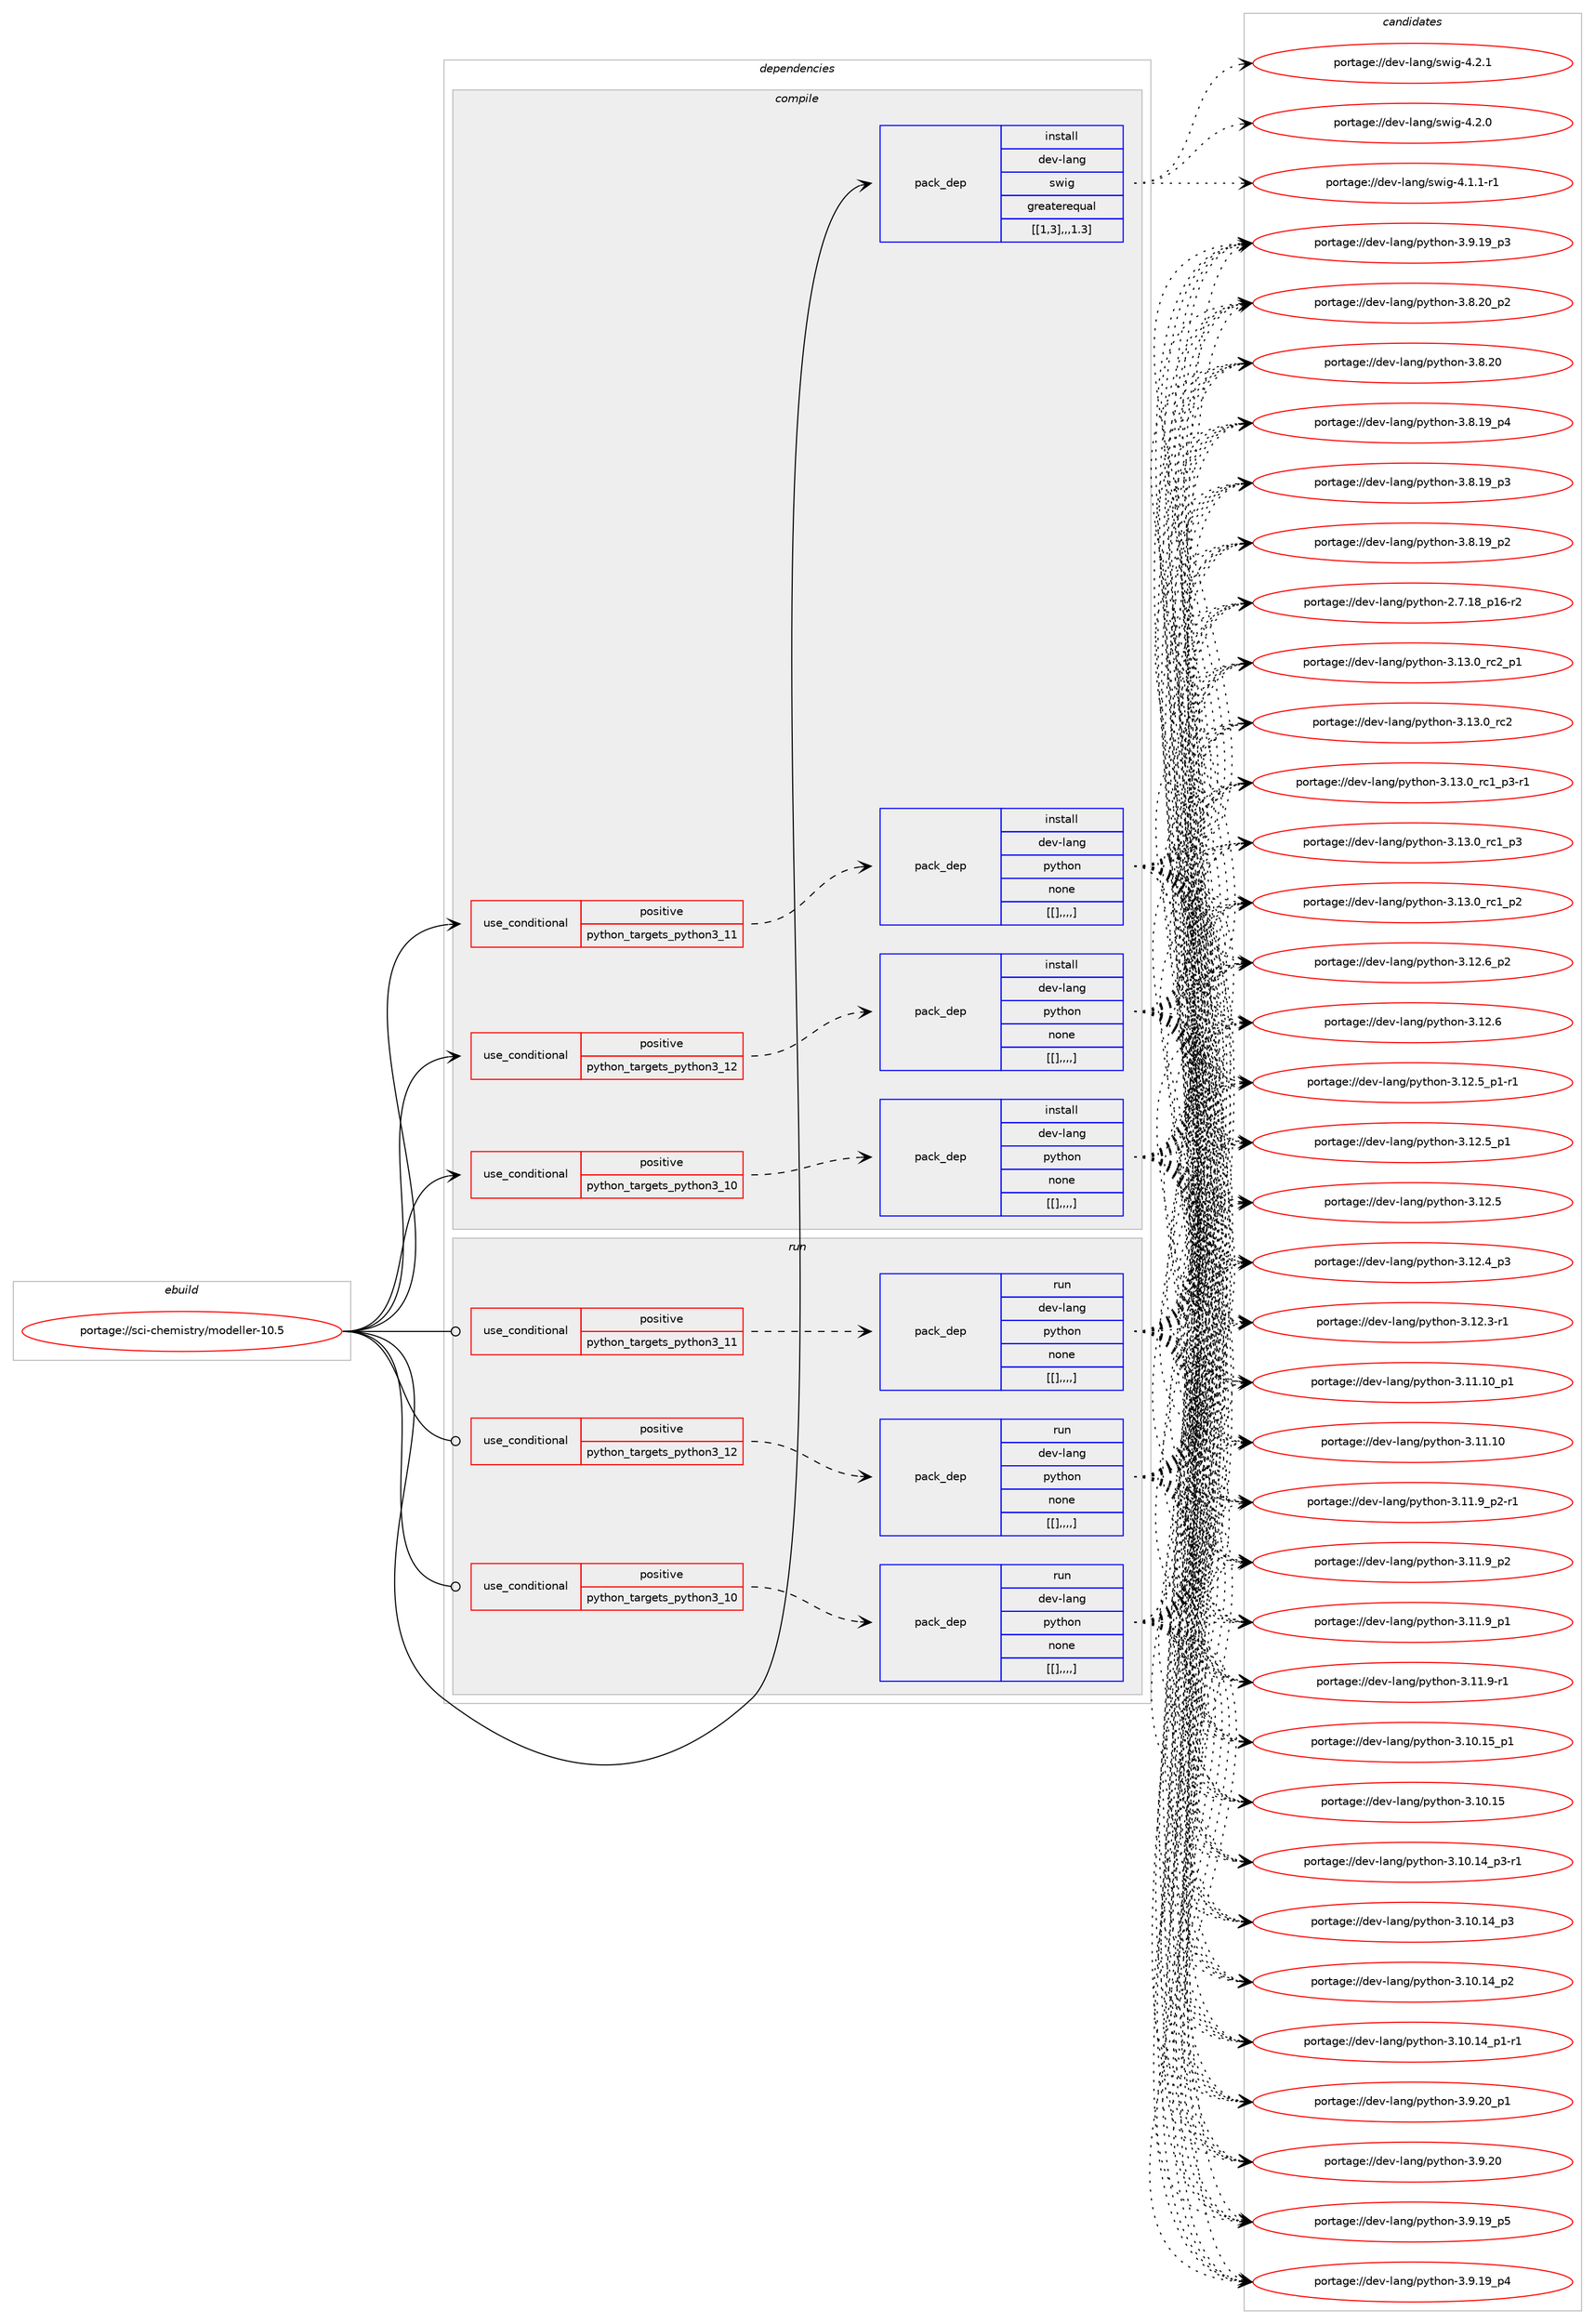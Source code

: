 digraph prolog {

# *************
# Graph options
# *************

newrank=true;
concentrate=true;
compound=true;
graph [rankdir=LR,fontname=Helvetica,fontsize=10,ranksep=1.5];#, ranksep=2.5, nodesep=0.2];
edge  [arrowhead=vee];
node  [fontname=Helvetica,fontsize=10];

# **********
# The ebuild
# **********

subgraph cluster_leftcol {
color=gray;
label=<<i>ebuild</i>>;
id [label="portage://sci-chemistry/modeller-10.5", color=red, width=4, href="../sci-chemistry/modeller-10.5.svg"];
}

# ****************
# The dependencies
# ****************

subgraph cluster_midcol {
color=gray;
label=<<i>dependencies</i>>;
subgraph cluster_compile {
fillcolor="#eeeeee";
style=filled;
label=<<i>compile</i>>;
subgraph cond107820 {
dependency403615 [label=<<TABLE BORDER="0" CELLBORDER="1" CELLSPACING="0" CELLPADDING="4"><TR><TD ROWSPAN="3" CELLPADDING="10">use_conditional</TD></TR><TR><TD>positive</TD></TR><TR><TD>python_targets_python3_10</TD></TR></TABLE>>, shape=none, color=red];
subgraph pack292949 {
dependency403616 [label=<<TABLE BORDER="0" CELLBORDER="1" CELLSPACING="0" CELLPADDING="4" WIDTH="220"><TR><TD ROWSPAN="6" CELLPADDING="30">pack_dep</TD></TR><TR><TD WIDTH="110">install</TD></TR><TR><TD>dev-lang</TD></TR><TR><TD>python</TD></TR><TR><TD>none</TD></TR><TR><TD>[[],,,,]</TD></TR></TABLE>>, shape=none, color=blue];
}
dependency403615:e -> dependency403616:w [weight=20,style="dashed",arrowhead="vee"];
}
id:e -> dependency403615:w [weight=20,style="solid",arrowhead="vee"];
subgraph cond107821 {
dependency403617 [label=<<TABLE BORDER="0" CELLBORDER="1" CELLSPACING="0" CELLPADDING="4"><TR><TD ROWSPAN="3" CELLPADDING="10">use_conditional</TD></TR><TR><TD>positive</TD></TR><TR><TD>python_targets_python3_11</TD></TR></TABLE>>, shape=none, color=red];
subgraph pack292950 {
dependency403618 [label=<<TABLE BORDER="0" CELLBORDER="1" CELLSPACING="0" CELLPADDING="4" WIDTH="220"><TR><TD ROWSPAN="6" CELLPADDING="30">pack_dep</TD></TR><TR><TD WIDTH="110">install</TD></TR><TR><TD>dev-lang</TD></TR><TR><TD>python</TD></TR><TR><TD>none</TD></TR><TR><TD>[[],,,,]</TD></TR></TABLE>>, shape=none, color=blue];
}
dependency403617:e -> dependency403618:w [weight=20,style="dashed",arrowhead="vee"];
}
id:e -> dependency403617:w [weight=20,style="solid",arrowhead="vee"];
subgraph cond107822 {
dependency403619 [label=<<TABLE BORDER="0" CELLBORDER="1" CELLSPACING="0" CELLPADDING="4"><TR><TD ROWSPAN="3" CELLPADDING="10">use_conditional</TD></TR><TR><TD>positive</TD></TR><TR><TD>python_targets_python3_12</TD></TR></TABLE>>, shape=none, color=red];
subgraph pack292951 {
dependency403620 [label=<<TABLE BORDER="0" CELLBORDER="1" CELLSPACING="0" CELLPADDING="4" WIDTH="220"><TR><TD ROWSPAN="6" CELLPADDING="30">pack_dep</TD></TR><TR><TD WIDTH="110">install</TD></TR><TR><TD>dev-lang</TD></TR><TR><TD>python</TD></TR><TR><TD>none</TD></TR><TR><TD>[[],,,,]</TD></TR></TABLE>>, shape=none, color=blue];
}
dependency403619:e -> dependency403620:w [weight=20,style="dashed",arrowhead="vee"];
}
id:e -> dependency403619:w [weight=20,style="solid",arrowhead="vee"];
subgraph pack292952 {
dependency403621 [label=<<TABLE BORDER="0" CELLBORDER="1" CELLSPACING="0" CELLPADDING="4" WIDTH="220"><TR><TD ROWSPAN="6" CELLPADDING="30">pack_dep</TD></TR><TR><TD WIDTH="110">install</TD></TR><TR><TD>dev-lang</TD></TR><TR><TD>swig</TD></TR><TR><TD>greaterequal</TD></TR><TR><TD>[[1,3],,,1.3]</TD></TR></TABLE>>, shape=none, color=blue];
}
id:e -> dependency403621:w [weight=20,style="solid",arrowhead="vee"];
}
subgraph cluster_compileandrun {
fillcolor="#eeeeee";
style=filled;
label=<<i>compile and run</i>>;
}
subgraph cluster_run {
fillcolor="#eeeeee";
style=filled;
label=<<i>run</i>>;
subgraph cond107823 {
dependency403622 [label=<<TABLE BORDER="0" CELLBORDER="1" CELLSPACING="0" CELLPADDING="4"><TR><TD ROWSPAN="3" CELLPADDING="10">use_conditional</TD></TR><TR><TD>positive</TD></TR><TR><TD>python_targets_python3_10</TD></TR></TABLE>>, shape=none, color=red];
subgraph pack292953 {
dependency403623 [label=<<TABLE BORDER="0" CELLBORDER="1" CELLSPACING="0" CELLPADDING="4" WIDTH="220"><TR><TD ROWSPAN="6" CELLPADDING="30">pack_dep</TD></TR><TR><TD WIDTH="110">run</TD></TR><TR><TD>dev-lang</TD></TR><TR><TD>python</TD></TR><TR><TD>none</TD></TR><TR><TD>[[],,,,]</TD></TR></TABLE>>, shape=none, color=blue];
}
dependency403622:e -> dependency403623:w [weight=20,style="dashed",arrowhead="vee"];
}
id:e -> dependency403622:w [weight=20,style="solid",arrowhead="odot"];
subgraph cond107824 {
dependency403624 [label=<<TABLE BORDER="0" CELLBORDER="1" CELLSPACING="0" CELLPADDING="4"><TR><TD ROWSPAN="3" CELLPADDING="10">use_conditional</TD></TR><TR><TD>positive</TD></TR><TR><TD>python_targets_python3_11</TD></TR></TABLE>>, shape=none, color=red];
subgraph pack292954 {
dependency403625 [label=<<TABLE BORDER="0" CELLBORDER="1" CELLSPACING="0" CELLPADDING="4" WIDTH="220"><TR><TD ROWSPAN="6" CELLPADDING="30">pack_dep</TD></TR><TR><TD WIDTH="110">run</TD></TR><TR><TD>dev-lang</TD></TR><TR><TD>python</TD></TR><TR><TD>none</TD></TR><TR><TD>[[],,,,]</TD></TR></TABLE>>, shape=none, color=blue];
}
dependency403624:e -> dependency403625:w [weight=20,style="dashed",arrowhead="vee"];
}
id:e -> dependency403624:w [weight=20,style="solid",arrowhead="odot"];
subgraph cond107825 {
dependency403626 [label=<<TABLE BORDER="0" CELLBORDER="1" CELLSPACING="0" CELLPADDING="4"><TR><TD ROWSPAN="3" CELLPADDING="10">use_conditional</TD></TR><TR><TD>positive</TD></TR><TR><TD>python_targets_python3_12</TD></TR></TABLE>>, shape=none, color=red];
subgraph pack292955 {
dependency403627 [label=<<TABLE BORDER="0" CELLBORDER="1" CELLSPACING="0" CELLPADDING="4" WIDTH="220"><TR><TD ROWSPAN="6" CELLPADDING="30">pack_dep</TD></TR><TR><TD WIDTH="110">run</TD></TR><TR><TD>dev-lang</TD></TR><TR><TD>python</TD></TR><TR><TD>none</TD></TR><TR><TD>[[],,,,]</TD></TR></TABLE>>, shape=none, color=blue];
}
dependency403626:e -> dependency403627:w [weight=20,style="dashed",arrowhead="vee"];
}
id:e -> dependency403626:w [weight=20,style="solid",arrowhead="odot"];
}
}

# **************
# The candidates
# **************

subgraph cluster_choices {
rank=same;
color=gray;
label=<<i>candidates</i>>;

subgraph choice292949 {
color=black;
nodesep=1;
choice100101118451089711010347112121116104111110455146495146489511499509511249 [label="portage://dev-lang/python-3.13.0_rc2_p1", color=red, width=4,href="../dev-lang/python-3.13.0_rc2_p1.svg"];
choice10010111845108971101034711212111610411111045514649514648951149950 [label="portage://dev-lang/python-3.13.0_rc2", color=red, width=4,href="../dev-lang/python-3.13.0_rc2.svg"];
choice1001011184510897110103471121211161041111104551464951464895114994995112514511449 [label="portage://dev-lang/python-3.13.0_rc1_p3-r1", color=red, width=4,href="../dev-lang/python-3.13.0_rc1_p3-r1.svg"];
choice100101118451089711010347112121116104111110455146495146489511499499511251 [label="portage://dev-lang/python-3.13.0_rc1_p3", color=red, width=4,href="../dev-lang/python-3.13.0_rc1_p3.svg"];
choice100101118451089711010347112121116104111110455146495146489511499499511250 [label="portage://dev-lang/python-3.13.0_rc1_p2", color=red, width=4,href="../dev-lang/python-3.13.0_rc1_p2.svg"];
choice100101118451089711010347112121116104111110455146495046549511250 [label="portage://dev-lang/python-3.12.6_p2", color=red, width=4,href="../dev-lang/python-3.12.6_p2.svg"];
choice10010111845108971101034711212111610411111045514649504654 [label="portage://dev-lang/python-3.12.6", color=red, width=4,href="../dev-lang/python-3.12.6.svg"];
choice1001011184510897110103471121211161041111104551464950465395112494511449 [label="portage://dev-lang/python-3.12.5_p1-r1", color=red, width=4,href="../dev-lang/python-3.12.5_p1-r1.svg"];
choice100101118451089711010347112121116104111110455146495046539511249 [label="portage://dev-lang/python-3.12.5_p1", color=red, width=4,href="../dev-lang/python-3.12.5_p1.svg"];
choice10010111845108971101034711212111610411111045514649504653 [label="portage://dev-lang/python-3.12.5", color=red, width=4,href="../dev-lang/python-3.12.5.svg"];
choice100101118451089711010347112121116104111110455146495046529511251 [label="portage://dev-lang/python-3.12.4_p3", color=red, width=4,href="../dev-lang/python-3.12.4_p3.svg"];
choice100101118451089711010347112121116104111110455146495046514511449 [label="portage://dev-lang/python-3.12.3-r1", color=red, width=4,href="../dev-lang/python-3.12.3-r1.svg"];
choice10010111845108971101034711212111610411111045514649494649489511249 [label="portage://dev-lang/python-3.11.10_p1", color=red, width=4,href="../dev-lang/python-3.11.10_p1.svg"];
choice1001011184510897110103471121211161041111104551464949464948 [label="portage://dev-lang/python-3.11.10", color=red, width=4,href="../dev-lang/python-3.11.10.svg"];
choice1001011184510897110103471121211161041111104551464949465795112504511449 [label="portage://dev-lang/python-3.11.9_p2-r1", color=red, width=4,href="../dev-lang/python-3.11.9_p2-r1.svg"];
choice100101118451089711010347112121116104111110455146494946579511250 [label="portage://dev-lang/python-3.11.9_p2", color=red, width=4,href="../dev-lang/python-3.11.9_p2.svg"];
choice100101118451089711010347112121116104111110455146494946579511249 [label="portage://dev-lang/python-3.11.9_p1", color=red, width=4,href="../dev-lang/python-3.11.9_p1.svg"];
choice100101118451089711010347112121116104111110455146494946574511449 [label="portage://dev-lang/python-3.11.9-r1", color=red, width=4,href="../dev-lang/python-3.11.9-r1.svg"];
choice10010111845108971101034711212111610411111045514649484649539511249 [label="portage://dev-lang/python-3.10.15_p1", color=red, width=4,href="../dev-lang/python-3.10.15_p1.svg"];
choice1001011184510897110103471121211161041111104551464948464953 [label="portage://dev-lang/python-3.10.15", color=red, width=4,href="../dev-lang/python-3.10.15.svg"];
choice100101118451089711010347112121116104111110455146494846495295112514511449 [label="portage://dev-lang/python-3.10.14_p3-r1", color=red, width=4,href="../dev-lang/python-3.10.14_p3-r1.svg"];
choice10010111845108971101034711212111610411111045514649484649529511251 [label="portage://dev-lang/python-3.10.14_p3", color=red, width=4,href="../dev-lang/python-3.10.14_p3.svg"];
choice10010111845108971101034711212111610411111045514649484649529511250 [label="portage://dev-lang/python-3.10.14_p2", color=red, width=4,href="../dev-lang/python-3.10.14_p2.svg"];
choice100101118451089711010347112121116104111110455146494846495295112494511449 [label="portage://dev-lang/python-3.10.14_p1-r1", color=red, width=4,href="../dev-lang/python-3.10.14_p1-r1.svg"];
choice100101118451089711010347112121116104111110455146574650489511249 [label="portage://dev-lang/python-3.9.20_p1", color=red, width=4,href="../dev-lang/python-3.9.20_p1.svg"];
choice10010111845108971101034711212111610411111045514657465048 [label="portage://dev-lang/python-3.9.20", color=red, width=4,href="../dev-lang/python-3.9.20.svg"];
choice100101118451089711010347112121116104111110455146574649579511253 [label="portage://dev-lang/python-3.9.19_p5", color=red, width=4,href="../dev-lang/python-3.9.19_p5.svg"];
choice100101118451089711010347112121116104111110455146574649579511252 [label="portage://dev-lang/python-3.9.19_p4", color=red, width=4,href="../dev-lang/python-3.9.19_p4.svg"];
choice100101118451089711010347112121116104111110455146574649579511251 [label="portage://dev-lang/python-3.9.19_p3", color=red, width=4,href="../dev-lang/python-3.9.19_p3.svg"];
choice100101118451089711010347112121116104111110455146564650489511250 [label="portage://dev-lang/python-3.8.20_p2", color=red, width=4,href="../dev-lang/python-3.8.20_p2.svg"];
choice10010111845108971101034711212111610411111045514656465048 [label="portage://dev-lang/python-3.8.20", color=red, width=4,href="../dev-lang/python-3.8.20.svg"];
choice100101118451089711010347112121116104111110455146564649579511252 [label="portage://dev-lang/python-3.8.19_p4", color=red, width=4,href="../dev-lang/python-3.8.19_p4.svg"];
choice100101118451089711010347112121116104111110455146564649579511251 [label="portage://dev-lang/python-3.8.19_p3", color=red, width=4,href="../dev-lang/python-3.8.19_p3.svg"];
choice100101118451089711010347112121116104111110455146564649579511250 [label="portage://dev-lang/python-3.8.19_p2", color=red, width=4,href="../dev-lang/python-3.8.19_p2.svg"];
choice100101118451089711010347112121116104111110455046554649569511249544511450 [label="portage://dev-lang/python-2.7.18_p16-r2", color=red, width=4,href="../dev-lang/python-2.7.18_p16-r2.svg"];
dependency403616:e -> choice100101118451089711010347112121116104111110455146495146489511499509511249:w [style=dotted,weight="100"];
dependency403616:e -> choice10010111845108971101034711212111610411111045514649514648951149950:w [style=dotted,weight="100"];
dependency403616:e -> choice1001011184510897110103471121211161041111104551464951464895114994995112514511449:w [style=dotted,weight="100"];
dependency403616:e -> choice100101118451089711010347112121116104111110455146495146489511499499511251:w [style=dotted,weight="100"];
dependency403616:e -> choice100101118451089711010347112121116104111110455146495146489511499499511250:w [style=dotted,weight="100"];
dependency403616:e -> choice100101118451089711010347112121116104111110455146495046549511250:w [style=dotted,weight="100"];
dependency403616:e -> choice10010111845108971101034711212111610411111045514649504654:w [style=dotted,weight="100"];
dependency403616:e -> choice1001011184510897110103471121211161041111104551464950465395112494511449:w [style=dotted,weight="100"];
dependency403616:e -> choice100101118451089711010347112121116104111110455146495046539511249:w [style=dotted,weight="100"];
dependency403616:e -> choice10010111845108971101034711212111610411111045514649504653:w [style=dotted,weight="100"];
dependency403616:e -> choice100101118451089711010347112121116104111110455146495046529511251:w [style=dotted,weight="100"];
dependency403616:e -> choice100101118451089711010347112121116104111110455146495046514511449:w [style=dotted,weight="100"];
dependency403616:e -> choice10010111845108971101034711212111610411111045514649494649489511249:w [style=dotted,weight="100"];
dependency403616:e -> choice1001011184510897110103471121211161041111104551464949464948:w [style=dotted,weight="100"];
dependency403616:e -> choice1001011184510897110103471121211161041111104551464949465795112504511449:w [style=dotted,weight="100"];
dependency403616:e -> choice100101118451089711010347112121116104111110455146494946579511250:w [style=dotted,weight="100"];
dependency403616:e -> choice100101118451089711010347112121116104111110455146494946579511249:w [style=dotted,weight="100"];
dependency403616:e -> choice100101118451089711010347112121116104111110455146494946574511449:w [style=dotted,weight="100"];
dependency403616:e -> choice10010111845108971101034711212111610411111045514649484649539511249:w [style=dotted,weight="100"];
dependency403616:e -> choice1001011184510897110103471121211161041111104551464948464953:w [style=dotted,weight="100"];
dependency403616:e -> choice100101118451089711010347112121116104111110455146494846495295112514511449:w [style=dotted,weight="100"];
dependency403616:e -> choice10010111845108971101034711212111610411111045514649484649529511251:w [style=dotted,weight="100"];
dependency403616:e -> choice10010111845108971101034711212111610411111045514649484649529511250:w [style=dotted,weight="100"];
dependency403616:e -> choice100101118451089711010347112121116104111110455146494846495295112494511449:w [style=dotted,weight="100"];
dependency403616:e -> choice100101118451089711010347112121116104111110455146574650489511249:w [style=dotted,weight="100"];
dependency403616:e -> choice10010111845108971101034711212111610411111045514657465048:w [style=dotted,weight="100"];
dependency403616:e -> choice100101118451089711010347112121116104111110455146574649579511253:w [style=dotted,weight="100"];
dependency403616:e -> choice100101118451089711010347112121116104111110455146574649579511252:w [style=dotted,weight="100"];
dependency403616:e -> choice100101118451089711010347112121116104111110455146574649579511251:w [style=dotted,weight="100"];
dependency403616:e -> choice100101118451089711010347112121116104111110455146564650489511250:w [style=dotted,weight="100"];
dependency403616:e -> choice10010111845108971101034711212111610411111045514656465048:w [style=dotted,weight="100"];
dependency403616:e -> choice100101118451089711010347112121116104111110455146564649579511252:w [style=dotted,weight="100"];
dependency403616:e -> choice100101118451089711010347112121116104111110455146564649579511251:w [style=dotted,weight="100"];
dependency403616:e -> choice100101118451089711010347112121116104111110455146564649579511250:w [style=dotted,weight="100"];
dependency403616:e -> choice100101118451089711010347112121116104111110455046554649569511249544511450:w [style=dotted,weight="100"];
}
subgraph choice292950 {
color=black;
nodesep=1;
choice100101118451089711010347112121116104111110455146495146489511499509511249 [label="portage://dev-lang/python-3.13.0_rc2_p1", color=red, width=4,href="../dev-lang/python-3.13.0_rc2_p1.svg"];
choice10010111845108971101034711212111610411111045514649514648951149950 [label="portage://dev-lang/python-3.13.0_rc2", color=red, width=4,href="../dev-lang/python-3.13.0_rc2.svg"];
choice1001011184510897110103471121211161041111104551464951464895114994995112514511449 [label="portage://dev-lang/python-3.13.0_rc1_p3-r1", color=red, width=4,href="../dev-lang/python-3.13.0_rc1_p3-r1.svg"];
choice100101118451089711010347112121116104111110455146495146489511499499511251 [label="portage://dev-lang/python-3.13.0_rc1_p3", color=red, width=4,href="../dev-lang/python-3.13.0_rc1_p3.svg"];
choice100101118451089711010347112121116104111110455146495146489511499499511250 [label="portage://dev-lang/python-3.13.0_rc1_p2", color=red, width=4,href="../dev-lang/python-3.13.0_rc1_p2.svg"];
choice100101118451089711010347112121116104111110455146495046549511250 [label="portage://dev-lang/python-3.12.6_p2", color=red, width=4,href="../dev-lang/python-3.12.6_p2.svg"];
choice10010111845108971101034711212111610411111045514649504654 [label="portage://dev-lang/python-3.12.6", color=red, width=4,href="../dev-lang/python-3.12.6.svg"];
choice1001011184510897110103471121211161041111104551464950465395112494511449 [label="portage://dev-lang/python-3.12.5_p1-r1", color=red, width=4,href="../dev-lang/python-3.12.5_p1-r1.svg"];
choice100101118451089711010347112121116104111110455146495046539511249 [label="portage://dev-lang/python-3.12.5_p1", color=red, width=4,href="../dev-lang/python-3.12.5_p1.svg"];
choice10010111845108971101034711212111610411111045514649504653 [label="portage://dev-lang/python-3.12.5", color=red, width=4,href="../dev-lang/python-3.12.5.svg"];
choice100101118451089711010347112121116104111110455146495046529511251 [label="portage://dev-lang/python-3.12.4_p3", color=red, width=4,href="../dev-lang/python-3.12.4_p3.svg"];
choice100101118451089711010347112121116104111110455146495046514511449 [label="portage://dev-lang/python-3.12.3-r1", color=red, width=4,href="../dev-lang/python-3.12.3-r1.svg"];
choice10010111845108971101034711212111610411111045514649494649489511249 [label="portage://dev-lang/python-3.11.10_p1", color=red, width=4,href="../dev-lang/python-3.11.10_p1.svg"];
choice1001011184510897110103471121211161041111104551464949464948 [label="portage://dev-lang/python-3.11.10", color=red, width=4,href="../dev-lang/python-3.11.10.svg"];
choice1001011184510897110103471121211161041111104551464949465795112504511449 [label="portage://dev-lang/python-3.11.9_p2-r1", color=red, width=4,href="../dev-lang/python-3.11.9_p2-r1.svg"];
choice100101118451089711010347112121116104111110455146494946579511250 [label="portage://dev-lang/python-3.11.9_p2", color=red, width=4,href="../dev-lang/python-3.11.9_p2.svg"];
choice100101118451089711010347112121116104111110455146494946579511249 [label="portage://dev-lang/python-3.11.9_p1", color=red, width=4,href="../dev-lang/python-3.11.9_p1.svg"];
choice100101118451089711010347112121116104111110455146494946574511449 [label="portage://dev-lang/python-3.11.9-r1", color=red, width=4,href="../dev-lang/python-3.11.9-r1.svg"];
choice10010111845108971101034711212111610411111045514649484649539511249 [label="portage://dev-lang/python-3.10.15_p1", color=red, width=4,href="../dev-lang/python-3.10.15_p1.svg"];
choice1001011184510897110103471121211161041111104551464948464953 [label="portage://dev-lang/python-3.10.15", color=red, width=4,href="../dev-lang/python-3.10.15.svg"];
choice100101118451089711010347112121116104111110455146494846495295112514511449 [label="portage://dev-lang/python-3.10.14_p3-r1", color=red, width=4,href="../dev-lang/python-3.10.14_p3-r1.svg"];
choice10010111845108971101034711212111610411111045514649484649529511251 [label="portage://dev-lang/python-3.10.14_p3", color=red, width=4,href="../dev-lang/python-3.10.14_p3.svg"];
choice10010111845108971101034711212111610411111045514649484649529511250 [label="portage://dev-lang/python-3.10.14_p2", color=red, width=4,href="../dev-lang/python-3.10.14_p2.svg"];
choice100101118451089711010347112121116104111110455146494846495295112494511449 [label="portage://dev-lang/python-3.10.14_p1-r1", color=red, width=4,href="../dev-lang/python-3.10.14_p1-r1.svg"];
choice100101118451089711010347112121116104111110455146574650489511249 [label="portage://dev-lang/python-3.9.20_p1", color=red, width=4,href="../dev-lang/python-3.9.20_p1.svg"];
choice10010111845108971101034711212111610411111045514657465048 [label="portage://dev-lang/python-3.9.20", color=red, width=4,href="../dev-lang/python-3.9.20.svg"];
choice100101118451089711010347112121116104111110455146574649579511253 [label="portage://dev-lang/python-3.9.19_p5", color=red, width=4,href="../dev-lang/python-3.9.19_p5.svg"];
choice100101118451089711010347112121116104111110455146574649579511252 [label="portage://dev-lang/python-3.9.19_p4", color=red, width=4,href="../dev-lang/python-3.9.19_p4.svg"];
choice100101118451089711010347112121116104111110455146574649579511251 [label="portage://dev-lang/python-3.9.19_p3", color=red, width=4,href="../dev-lang/python-3.9.19_p3.svg"];
choice100101118451089711010347112121116104111110455146564650489511250 [label="portage://dev-lang/python-3.8.20_p2", color=red, width=4,href="../dev-lang/python-3.8.20_p2.svg"];
choice10010111845108971101034711212111610411111045514656465048 [label="portage://dev-lang/python-3.8.20", color=red, width=4,href="../dev-lang/python-3.8.20.svg"];
choice100101118451089711010347112121116104111110455146564649579511252 [label="portage://dev-lang/python-3.8.19_p4", color=red, width=4,href="../dev-lang/python-3.8.19_p4.svg"];
choice100101118451089711010347112121116104111110455146564649579511251 [label="portage://dev-lang/python-3.8.19_p3", color=red, width=4,href="../dev-lang/python-3.8.19_p3.svg"];
choice100101118451089711010347112121116104111110455146564649579511250 [label="portage://dev-lang/python-3.8.19_p2", color=red, width=4,href="../dev-lang/python-3.8.19_p2.svg"];
choice100101118451089711010347112121116104111110455046554649569511249544511450 [label="portage://dev-lang/python-2.7.18_p16-r2", color=red, width=4,href="../dev-lang/python-2.7.18_p16-r2.svg"];
dependency403618:e -> choice100101118451089711010347112121116104111110455146495146489511499509511249:w [style=dotted,weight="100"];
dependency403618:e -> choice10010111845108971101034711212111610411111045514649514648951149950:w [style=dotted,weight="100"];
dependency403618:e -> choice1001011184510897110103471121211161041111104551464951464895114994995112514511449:w [style=dotted,weight="100"];
dependency403618:e -> choice100101118451089711010347112121116104111110455146495146489511499499511251:w [style=dotted,weight="100"];
dependency403618:e -> choice100101118451089711010347112121116104111110455146495146489511499499511250:w [style=dotted,weight="100"];
dependency403618:e -> choice100101118451089711010347112121116104111110455146495046549511250:w [style=dotted,weight="100"];
dependency403618:e -> choice10010111845108971101034711212111610411111045514649504654:w [style=dotted,weight="100"];
dependency403618:e -> choice1001011184510897110103471121211161041111104551464950465395112494511449:w [style=dotted,weight="100"];
dependency403618:e -> choice100101118451089711010347112121116104111110455146495046539511249:w [style=dotted,weight="100"];
dependency403618:e -> choice10010111845108971101034711212111610411111045514649504653:w [style=dotted,weight="100"];
dependency403618:e -> choice100101118451089711010347112121116104111110455146495046529511251:w [style=dotted,weight="100"];
dependency403618:e -> choice100101118451089711010347112121116104111110455146495046514511449:w [style=dotted,weight="100"];
dependency403618:e -> choice10010111845108971101034711212111610411111045514649494649489511249:w [style=dotted,weight="100"];
dependency403618:e -> choice1001011184510897110103471121211161041111104551464949464948:w [style=dotted,weight="100"];
dependency403618:e -> choice1001011184510897110103471121211161041111104551464949465795112504511449:w [style=dotted,weight="100"];
dependency403618:e -> choice100101118451089711010347112121116104111110455146494946579511250:w [style=dotted,weight="100"];
dependency403618:e -> choice100101118451089711010347112121116104111110455146494946579511249:w [style=dotted,weight="100"];
dependency403618:e -> choice100101118451089711010347112121116104111110455146494946574511449:w [style=dotted,weight="100"];
dependency403618:e -> choice10010111845108971101034711212111610411111045514649484649539511249:w [style=dotted,weight="100"];
dependency403618:e -> choice1001011184510897110103471121211161041111104551464948464953:w [style=dotted,weight="100"];
dependency403618:e -> choice100101118451089711010347112121116104111110455146494846495295112514511449:w [style=dotted,weight="100"];
dependency403618:e -> choice10010111845108971101034711212111610411111045514649484649529511251:w [style=dotted,weight="100"];
dependency403618:e -> choice10010111845108971101034711212111610411111045514649484649529511250:w [style=dotted,weight="100"];
dependency403618:e -> choice100101118451089711010347112121116104111110455146494846495295112494511449:w [style=dotted,weight="100"];
dependency403618:e -> choice100101118451089711010347112121116104111110455146574650489511249:w [style=dotted,weight="100"];
dependency403618:e -> choice10010111845108971101034711212111610411111045514657465048:w [style=dotted,weight="100"];
dependency403618:e -> choice100101118451089711010347112121116104111110455146574649579511253:w [style=dotted,weight="100"];
dependency403618:e -> choice100101118451089711010347112121116104111110455146574649579511252:w [style=dotted,weight="100"];
dependency403618:e -> choice100101118451089711010347112121116104111110455146574649579511251:w [style=dotted,weight="100"];
dependency403618:e -> choice100101118451089711010347112121116104111110455146564650489511250:w [style=dotted,weight="100"];
dependency403618:e -> choice10010111845108971101034711212111610411111045514656465048:w [style=dotted,weight="100"];
dependency403618:e -> choice100101118451089711010347112121116104111110455146564649579511252:w [style=dotted,weight="100"];
dependency403618:e -> choice100101118451089711010347112121116104111110455146564649579511251:w [style=dotted,weight="100"];
dependency403618:e -> choice100101118451089711010347112121116104111110455146564649579511250:w [style=dotted,weight="100"];
dependency403618:e -> choice100101118451089711010347112121116104111110455046554649569511249544511450:w [style=dotted,weight="100"];
}
subgraph choice292951 {
color=black;
nodesep=1;
choice100101118451089711010347112121116104111110455146495146489511499509511249 [label="portage://dev-lang/python-3.13.0_rc2_p1", color=red, width=4,href="../dev-lang/python-3.13.0_rc2_p1.svg"];
choice10010111845108971101034711212111610411111045514649514648951149950 [label="portage://dev-lang/python-3.13.0_rc2", color=red, width=4,href="../dev-lang/python-3.13.0_rc2.svg"];
choice1001011184510897110103471121211161041111104551464951464895114994995112514511449 [label="portage://dev-lang/python-3.13.0_rc1_p3-r1", color=red, width=4,href="../dev-lang/python-3.13.0_rc1_p3-r1.svg"];
choice100101118451089711010347112121116104111110455146495146489511499499511251 [label="portage://dev-lang/python-3.13.0_rc1_p3", color=red, width=4,href="../dev-lang/python-3.13.0_rc1_p3.svg"];
choice100101118451089711010347112121116104111110455146495146489511499499511250 [label="portage://dev-lang/python-3.13.0_rc1_p2", color=red, width=4,href="../dev-lang/python-3.13.0_rc1_p2.svg"];
choice100101118451089711010347112121116104111110455146495046549511250 [label="portage://dev-lang/python-3.12.6_p2", color=red, width=4,href="../dev-lang/python-3.12.6_p2.svg"];
choice10010111845108971101034711212111610411111045514649504654 [label="portage://dev-lang/python-3.12.6", color=red, width=4,href="../dev-lang/python-3.12.6.svg"];
choice1001011184510897110103471121211161041111104551464950465395112494511449 [label="portage://dev-lang/python-3.12.5_p1-r1", color=red, width=4,href="../dev-lang/python-3.12.5_p1-r1.svg"];
choice100101118451089711010347112121116104111110455146495046539511249 [label="portage://dev-lang/python-3.12.5_p1", color=red, width=4,href="../dev-lang/python-3.12.5_p1.svg"];
choice10010111845108971101034711212111610411111045514649504653 [label="portage://dev-lang/python-3.12.5", color=red, width=4,href="../dev-lang/python-3.12.5.svg"];
choice100101118451089711010347112121116104111110455146495046529511251 [label="portage://dev-lang/python-3.12.4_p3", color=red, width=4,href="../dev-lang/python-3.12.4_p3.svg"];
choice100101118451089711010347112121116104111110455146495046514511449 [label="portage://dev-lang/python-3.12.3-r1", color=red, width=4,href="../dev-lang/python-3.12.3-r1.svg"];
choice10010111845108971101034711212111610411111045514649494649489511249 [label="portage://dev-lang/python-3.11.10_p1", color=red, width=4,href="../dev-lang/python-3.11.10_p1.svg"];
choice1001011184510897110103471121211161041111104551464949464948 [label="portage://dev-lang/python-3.11.10", color=red, width=4,href="../dev-lang/python-3.11.10.svg"];
choice1001011184510897110103471121211161041111104551464949465795112504511449 [label="portage://dev-lang/python-3.11.9_p2-r1", color=red, width=4,href="../dev-lang/python-3.11.9_p2-r1.svg"];
choice100101118451089711010347112121116104111110455146494946579511250 [label="portage://dev-lang/python-3.11.9_p2", color=red, width=4,href="../dev-lang/python-3.11.9_p2.svg"];
choice100101118451089711010347112121116104111110455146494946579511249 [label="portage://dev-lang/python-3.11.9_p1", color=red, width=4,href="../dev-lang/python-3.11.9_p1.svg"];
choice100101118451089711010347112121116104111110455146494946574511449 [label="portage://dev-lang/python-3.11.9-r1", color=red, width=4,href="../dev-lang/python-3.11.9-r1.svg"];
choice10010111845108971101034711212111610411111045514649484649539511249 [label="portage://dev-lang/python-3.10.15_p1", color=red, width=4,href="../dev-lang/python-3.10.15_p1.svg"];
choice1001011184510897110103471121211161041111104551464948464953 [label="portage://dev-lang/python-3.10.15", color=red, width=4,href="../dev-lang/python-3.10.15.svg"];
choice100101118451089711010347112121116104111110455146494846495295112514511449 [label="portage://dev-lang/python-3.10.14_p3-r1", color=red, width=4,href="../dev-lang/python-3.10.14_p3-r1.svg"];
choice10010111845108971101034711212111610411111045514649484649529511251 [label="portage://dev-lang/python-3.10.14_p3", color=red, width=4,href="../dev-lang/python-3.10.14_p3.svg"];
choice10010111845108971101034711212111610411111045514649484649529511250 [label="portage://dev-lang/python-3.10.14_p2", color=red, width=4,href="../dev-lang/python-3.10.14_p2.svg"];
choice100101118451089711010347112121116104111110455146494846495295112494511449 [label="portage://dev-lang/python-3.10.14_p1-r1", color=red, width=4,href="../dev-lang/python-3.10.14_p1-r1.svg"];
choice100101118451089711010347112121116104111110455146574650489511249 [label="portage://dev-lang/python-3.9.20_p1", color=red, width=4,href="../dev-lang/python-3.9.20_p1.svg"];
choice10010111845108971101034711212111610411111045514657465048 [label="portage://dev-lang/python-3.9.20", color=red, width=4,href="../dev-lang/python-3.9.20.svg"];
choice100101118451089711010347112121116104111110455146574649579511253 [label="portage://dev-lang/python-3.9.19_p5", color=red, width=4,href="../dev-lang/python-3.9.19_p5.svg"];
choice100101118451089711010347112121116104111110455146574649579511252 [label="portage://dev-lang/python-3.9.19_p4", color=red, width=4,href="../dev-lang/python-3.9.19_p4.svg"];
choice100101118451089711010347112121116104111110455146574649579511251 [label="portage://dev-lang/python-3.9.19_p3", color=red, width=4,href="../dev-lang/python-3.9.19_p3.svg"];
choice100101118451089711010347112121116104111110455146564650489511250 [label="portage://dev-lang/python-3.8.20_p2", color=red, width=4,href="../dev-lang/python-3.8.20_p2.svg"];
choice10010111845108971101034711212111610411111045514656465048 [label="portage://dev-lang/python-3.8.20", color=red, width=4,href="../dev-lang/python-3.8.20.svg"];
choice100101118451089711010347112121116104111110455146564649579511252 [label="portage://dev-lang/python-3.8.19_p4", color=red, width=4,href="../dev-lang/python-3.8.19_p4.svg"];
choice100101118451089711010347112121116104111110455146564649579511251 [label="portage://dev-lang/python-3.8.19_p3", color=red, width=4,href="../dev-lang/python-3.8.19_p3.svg"];
choice100101118451089711010347112121116104111110455146564649579511250 [label="portage://dev-lang/python-3.8.19_p2", color=red, width=4,href="../dev-lang/python-3.8.19_p2.svg"];
choice100101118451089711010347112121116104111110455046554649569511249544511450 [label="portage://dev-lang/python-2.7.18_p16-r2", color=red, width=4,href="../dev-lang/python-2.7.18_p16-r2.svg"];
dependency403620:e -> choice100101118451089711010347112121116104111110455146495146489511499509511249:w [style=dotted,weight="100"];
dependency403620:e -> choice10010111845108971101034711212111610411111045514649514648951149950:w [style=dotted,weight="100"];
dependency403620:e -> choice1001011184510897110103471121211161041111104551464951464895114994995112514511449:w [style=dotted,weight="100"];
dependency403620:e -> choice100101118451089711010347112121116104111110455146495146489511499499511251:w [style=dotted,weight="100"];
dependency403620:e -> choice100101118451089711010347112121116104111110455146495146489511499499511250:w [style=dotted,weight="100"];
dependency403620:e -> choice100101118451089711010347112121116104111110455146495046549511250:w [style=dotted,weight="100"];
dependency403620:e -> choice10010111845108971101034711212111610411111045514649504654:w [style=dotted,weight="100"];
dependency403620:e -> choice1001011184510897110103471121211161041111104551464950465395112494511449:w [style=dotted,weight="100"];
dependency403620:e -> choice100101118451089711010347112121116104111110455146495046539511249:w [style=dotted,weight="100"];
dependency403620:e -> choice10010111845108971101034711212111610411111045514649504653:w [style=dotted,weight="100"];
dependency403620:e -> choice100101118451089711010347112121116104111110455146495046529511251:w [style=dotted,weight="100"];
dependency403620:e -> choice100101118451089711010347112121116104111110455146495046514511449:w [style=dotted,weight="100"];
dependency403620:e -> choice10010111845108971101034711212111610411111045514649494649489511249:w [style=dotted,weight="100"];
dependency403620:e -> choice1001011184510897110103471121211161041111104551464949464948:w [style=dotted,weight="100"];
dependency403620:e -> choice1001011184510897110103471121211161041111104551464949465795112504511449:w [style=dotted,weight="100"];
dependency403620:e -> choice100101118451089711010347112121116104111110455146494946579511250:w [style=dotted,weight="100"];
dependency403620:e -> choice100101118451089711010347112121116104111110455146494946579511249:w [style=dotted,weight="100"];
dependency403620:e -> choice100101118451089711010347112121116104111110455146494946574511449:w [style=dotted,weight="100"];
dependency403620:e -> choice10010111845108971101034711212111610411111045514649484649539511249:w [style=dotted,weight="100"];
dependency403620:e -> choice1001011184510897110103471121211161041111104551464948464953:w [style=dotted,weight="100"];
dependency403620:e -> choice100101118451089711010347112121116104111110455146494846495295112514511449:w [style=dotted,weight="100"];
dependency403620:e -> choice10010111845108971101034711212111610411111045514649484649529511251:w [style=dotted,weight="100"];
dependency403620:e -> choice10010111845108971101034711212111610411111045514649484649529511250:w [style=dotted,weight="100"];
dependency403620:e -> choice100101118451089711010347112121116104111110455146494846495295112494511449:w [style=dotted,weight="100"];
dependency403620:e -> choice100101118451089711010347112121116104111110455146574650489511249:w [style=dotted,weight="100"];
dependency403620:e -> choice10010111845108971101034711212111610411111045514657465048:w [style=dotted,weight="100"];
dependency403620:e -> choice100101118451089711010347112121116104111110455146574649579511253:w [style=dotted,weight="100"];
dependency403620:e -> choice100101118451089711010347112121116104111110455146574649579511252:w [style=dotted,weight="100"];
dependency403620:e -> choice100101118451089711010347112121116104111110455146574649579511251:w [style=dotted,weight="100"];
dependency403620:e -> choice100101118451089711010347112121116104111110455146564650489511250:w [style=dotted,weight="100"];
dependency403620:e -> choice10010111845108971101034711212111610411111045514656465048:w [style=dotted,weight="100"];
dependency403620:e -> choice100101118451089711010347112121116104111110455146564649579511252:w [style=dotted,weight="100"];
dependency403620:e -> choice100101118451089711010347112121116104111110455146564649579511251:w [style=dotted,weight="100"];
dependency403620:e -> choice100101118451089711010347112121116104111110455146564649579511250:w [style=dotted,weight="100"];
dependency403620:e -> choice100101118451089711010347112121116104111110455046554649569511249544511450:w [style=dotted,weight="100"];
}
subgraph choice292952 {
color=black;
nodesep=1;
choice100101118451089711010347115119105103455246504649 [label="portage://dev-lang/swig-4.2.1", color=red, width=4,href="../dev-lang/swig-4.2.1.svg"];
choice100101118451089711010347115119105103455246504648 [label="portage://dev-lang/swig-4.2.0", color=red, width=4,href="../dev-lang/swig-4.2.0.svg"];
choice1001011184510897110103471151191051034552464946494511449 [label="portage://dev-lang/swig-4.1.1-r1", color=red, width=4,href="../dev-lang/swig-4.1.1-r1.svg"];
dependency403621:e -> choice100101118451089711010347115119105103455246504649:w [style=dotted,weight="100"];
dependency403621:e -> choice100101118451089711010347115119105103455246504648:w [style=dotted,weight="100"];
dependency403621:e -> choice1001011184510897110103471151191051034552464946494511449:w [style=dotted,weight="100"];
}
subgraph choice292953 {
color=black;
nodesep=1;
choice100101118451089711010347112121116104111110455146495146489511499509511249 [label="portage://dev-lang/python-3.13.0_rc2_p1", color=red, width=4,href="../dev-lang/python-3.13.0_rc2_p1.svg"];
choice10010111845108971101034711212111610411111045514649514648951149950 [label="portage://dev-lang/python-3.13.0_rc2", color=red, width=4,href="../dev-lang/python-3.13.0_rc2.svg"];
choice1001011184510897110103471121211161041111104551464951464895114994995112514511449 [label="portage://dev-lang/python-3.13.0_rc1_p3-r1", color=red, width=4,href="../dev-lang/python-3.13.0_rc1_p3-r1.svg"];
choice100101118451089711010347112121116104111110455146495146489511499499511251 [label="portage://dev-lang/python-3.13.0_rc1_p3", color=red, width=4,href="../dev-lang/python-3.13.0_rc1_p3.svg"];
choice100101118451089711010347112121116104111110455146495146489511499499511250 [label="portage://dev-lang/python-3.13.0_rc1_p2", color=red, width=4,href="../dev-lang/python-3.13.0_rc1_p2.svg"];
choice100101118451089711010347112121116104111110455146495046549511250 [label="portage://dev-lang/python-3.12.6_p2", color=red, width=4,href="../dev-lang/python-3.12.6_p2.svg"];
choice10010111845108971101034711212111610411111045514649504654 [label="portage://dev-lang/python-3.12.6", color=red, width=4,href="../dev-lang/python-3.12.6.svg"];
choice1001011184510897110103471121211161041111104551464950465395112494511449 [label="portage://dev-lang/python-3.12.5_p1-r1", color=red, width=4,href="../dev-lang/python-3.12.5_p1-r1.svg"];
choice100101118451089711010347112121116104111110455146495046539511249 [label="portage://dev-lang/python-3.12.5_p1", color=red, width=4,href="../dev-lang/python-3.12.5_p1.svg"];
choice10010111845108971101034711212111610411111045514649504653 [label="portage://dev-lang/python-3.12.5", color=red, width=4,href="../dev-lang/python-3.12.5.svg"];
choice100101118451089711010347112121116104111110455146495046529511251 [label="portage://dev-lang/python-3.12.4_p3", color=red, width=4,href="../dev-lang/python-3.12.4_p3.svg"];
choice100101118451089711010347112121116104111110455146495046514511449 [label="portage://dev-lang/python-3.12.3-r1", color=red, width=4,href="../dev-lang/python-3.12.3-r1.svg"];
choice10010111845108971101034711212111610411111045514649494649489511249 [label="portage://dev-lang/python-3.11.10_p1", color=red, width=4,href="../dev-lang/python-3.11.10_p1.svg"];
choice1001011184510897110103471121211161041111104551464949464948 [label="portage://dev-lang/python-3.11.10", color=red, width=4,href="../dev-lang/python-3.11.10.svg"];
choice1001011184510897110103471121211161041111104551464949465795112504511449 [label="portage://dev-lang/python-3.11.9_p2-r1", color=red, width=4,href="../dev-lang/python-3.11.9_p2-r1.svg"];
choice100101118451089711010347112121116104111110455146494946579511250 [label="portage://dev-lang/python-3.11.9_p2", color=red, width=4,href="../dev-lang/python-3.11.9_p2.svg"];
choice100101118451089711010347112121116104111110455146494946579511249 [label="portage://dev-lang/python-3.11.9_p1", color=red, width=4,href="../dev-lang/python-3.11.9_p1.svg"];
choice100101118451089711010347112121116104111110455146494946574511449 [label="portage://dev-lang/python-3.11.9-r1", color=red, width=4,href="../dev-lang/python-3.11.9-r1.svg"];
choice10010111845108971101034711212111610411111045514649484649539511249 [label="portage://dev-lang/python-3.10.15_p1", color=red, width=4,href="../dev-lang/python-3.10.15_p1.svg"];
choice1001011184510897110103471121211161041111104551464948464953 [label="portage://dev-lang/python-3.10.15", color=red, width=4,href="../dev-lang/python-3.10.15.svg"];
choice100101118451089711010347112121116104111110455146494846495295112514511449 [label="portage://dev-lang/python-3.10.14_p3-r1", color=red, width=4,href="../dev-lang/python-3.10.14_p3-r1.svg"];
choice10010111845108971101034711212111610411111045514649484649529511251 [label="portage://dev-lang/python-3.10.14_p3", color=red, width=4,href="../dev-lang/python-3.10.14_p3.svg"];
choice10010111845108971101034711212111610411111045514649484649529511250 [label="portage://dev-lang/python-3.10.14_p2", color=red, width=4,href="../dev-lang/python-3.10.14_p2.svg"];
choice100101118451089711010347112121116104111110455146494846495295112494511449 [label="portage://dev-lang/python-3.10.14_p1-r1", color=red, width=4,href="../dev-lang/python-3.10.14_p1-r1.svg"];
choice100101118451089711010347112121116104111110455146574650489511249 [label="portage://dev-lang/python-3.9.20_p1", color=red, width=4,href="../dev-lang/python-3.9.20_p1.svg"];
choice10010111845108971101034711212111610411111045514657465048 [label="portage://dev-lang/python-3.9.20", color=red, width=4,href="../dev-lang/python-3.9.20.svg"];
choice100101118451089711010347112121116104111110455146574649579511253 [label="portage://dev-lang/python-3.9.19_p5", color=red, width=4,href="../dev-lang/python-3.9.19_p5.svg"];
choice100101118451089711010347112121116104111110455146574649579511252 [label="portage://dev-lang/python-3.9.19_p4", color=red, width=4,href="../dev-lang/python-3.9.19_p4.svg"];
choice100101118451089711010347112121116104111110455146574649579511251 [label="portage://dev-lang/python-3.9.19_p3", color=red, width=4,href="../dev-lang/python-3.9.19_p3.svg"];
choice100101118451089711010347112121116104111110455146564650489511250 [label="portage://dev-lang/python-3.8.20_p2", color=red, width=4,href="../dev-lang/python-3.8.20_p2.svg"];
choice10010111845108971101034711212111610411111045514656465048 [label="portage://dev-lang/python-3.8.20", color=red, width=4,href="../dev-lang/python-3.8.20.svg"];
choice100101118451089711010347112121116104111110455146564649579511252 [label="portage://dev-lang/python-3.8.19_p4", color=red, width=4,href="../dev-lang/python-3.8.19_p4.svg"];
choice100101118451089711010347112121116104111110455146564649579511251 [label="portage://dev-lang/python-3.8.19_p3", color=red, width=4,href="../dev-lang/python-3.8.19_p3.svg"];
choice100101118451089711010347112121116104111110455146564649579511250 [label="portage://dev-lang/python-3.8.19_p2", color=red, width=4,href="../dev-lang/python-3.8.19_p2.svg"];
choice100101118451089711010347112121116104111110455046554649569511249544511450 [label="portage://dev-lang/python-2.7.18_p16-r2", color=red, width=4,href="../dev-lang/python-2.7.18_p16-r2.svg"];
dependency403623:e -> choice100101118451089711010347112121116104111110455146495146489511499509511249:w [style=dotted,weight="100"];
dependency403623:e -> choice10010111845108971101034711212111610411111045514649514648951149950:w [style=dotted,weight="100"];
dependency403623:e -> choice1001011184510897110103471121211161041111104551464951464895114994995112514511449:w [style=dotted,weight="100"];
dependency403623:e -> choice100101118451089711010347112121116104111110455146495146489511499499511251:w [style=dotted,weight="100"];
dependency403623:e -> choice100101118451089711010347112121116104111110455146495146489511499499511250:w [style=dotted,weight="100"];
dependency403623:e -> choice100101118451089711010347112121116104111110455146495046549511250:w [style=dotted,weight="100"];
dependency403623:e -> choice10010111845108971101034711212111610411111045514649504654:w [style=dotted,weight="100"];
dependency403623:e -> choice1001011184510897110103471121211161041111104551464950465395112494511449:w [style=dotted,weight="100"];
dependency403623:e -> choice100101118451089711010347112121116104111110455146495046539511249:w [style=dotted,weight="100"];
dependency403623:e -> choice10010111845108971101034711212111610411111045514649504653:w [style=dotted,weight="100"];
dependency403623:e -> choice100101118451089711010347112121116104111110455146495046529511251:w [style=dotted,weight="100"];
dependency403623:e -> choice100101118451089711010347112121116104111110455146495046514511449:w [style=dotted,weight="100"];
dependency403623:e -> choice10010111845108971101034711212111610411111045514649494649489511249:w [style=dotted,weight="100"];
dependency403623:e -> choice1001011184510897110103471121211161041111104551464949464948:w [style=dotted,weight="100"];
dependency403623:e -> choice1001011184510897110103471121211161041111104551464949465795112504511449:w [style=dotted,weight="100"];
dependency403623:e -> choice100101118451089711010347112121116104111110455146494946579511250:w [style=dotted,weight="100"];
dependency403623:e -> choice100101118451089711010347112121116104111110455146494946579511249:w [style=dotted,weight="100"];
dependency403623:e -> choice100101118451089711010347112121116104111110455146494946574511449:w [style=dotted,weight="100"];
dependency403623:e -> choice10010111845108971101034711212111610411111045514649484649539511249:w [style=dotted,weight="100"];
dependency403623:e -> choice1001011184510897110103471121211161041111104551464948464953:w [style=dotted,weight="100"];
dependency403623:e -> choice100101118451089711010347112121116104111110455146494846495295112514511449:w [style=dotted,weight="100"];
dependency403623:e -> choice10010111845108971101034711212111610411111045514649484649529511251:w [style=dotted,weight="100"];
dependency403623:e -> choice10010111845108971101034711212111610411111045514649484649529511250:w [style=dotted,weight="100"];
dependency403623:e -> choice100101118451089711010347112121116104111110455146494846495295112494511449:w [style=dotted,weight="100"];
dependency403623:e -> choice100101118451089711010347112121116104111110455146574650489511249:w [style=dotted,weight="100"];
dependency403623:e -> choice10010111845108971101034711212111610411111045514657465048:w [style=dotted,weight="100"];
dependency403623:e -> choice100101118451089711010347112121116104111110455146574649579511253:w [style=dotted,weight="100"];
dependency403623:e -> choice100101118451089711010347112121116104111110455146574649579511252:w [style=dotted,weight="100"];
dependency403623:e -> choice100101118451089711010347112121116104111110455146574649579511251:w [style=dotted,weight="100"];
dependency403623:e -> choice100101118451089711010347112121116104111110455146564650489511250:w [style=dotted,weight="100"];
dependency403623:e -> choice10010111845108971101034711212111610411111045514656465048:w [style=dotted,weight="100"];
dependency403623:e -> choice100101118451089711010347112121116104111110455146564649579511252:w [style=dotted,weight="100"];
dependency403623:e -> choice100101118451089711010347112121116104111110455146564649579511251:w [style=dotted,weight="100"];
dependency403623:e -> choice100101118451089711010347112121116104111110455146564649579511250:w [style=dotted,weight="100"];
dependency403623:e -> choice100101118451089711010347112121116104111110455046554649569511249544511450:w [style=dotted,weight="100"];
}
subgraph choice292954 {
color=black;
nodesep=1;
choice100101118451089711010347112121116104111110455146495146489511499509511249 [label="portage://dev-lang/python-3.13.0_rc2_p1", color=red, width=4,href="../dev-lang/python-3.13.0_rc2_p1.svg"];
choice10010111845108971101034711212111610411111045514649514648951149950 [label="portage://dev-lang/python-3.13.0_rc2", color=red, width=4,href="../dev-lang/python-3.13.0_rc2.svg"];
choice1001011184510897110103471121211161041111104551464951464895114994995112514511449 [label="portage://dev-lang/python-3.13.0_rc1_p3-r1", color=red, width=4,href="../dev-lang/python-3.13.0_rc1_p3-r1.svg"];
choice100101118451089711010347112121116104111110455146495146489511499499511251 [label="portage://dev-lang/python-3.13.0_rc1_p3", color=red, width=4,href="../dev-lang/python-3.13.0_rc1_p3.svg"];
choice100101118451089711010347112121116104111110455146495146489511499499511250 [label="portage://dev-lang/python-3.13.0_rc1_p2", color=red, width=4,href="../dev-lang/python-3.13.0_rc1_p2.svg"];
choice100101118451089711010347112121116104111110455146495046549511250 [label="portage://dev-lang/python-3.12.6_p2", color=red, width=4,href="../dev-lang/python-3.12.6_p2.svg"];
choice10010111845108971101034711212111610411111045514649504654 [label="portage://dev-lang/python-3.12.6", color=red, width=4,href="../dev-lang/python-3.12.6.svg"];
choice1001011184510897110103471121211161041111104551464950465395112494511449 [label="portage://dev-lang/python-3.12.5_p1-r1", color=red, width=4,href="../dev-lang/python-3.12.5_p1-r1.svg"];
choice100101118451089711010347112121116104111110455146495046539511249 [label="portage://dev-lang/python-3.12.5_p1", color=red, width=4,href="../dev-lang/python-3.12.5_p1.svg"];
choice10010111845108971101034711212111610411111045514649504653 [label="portage://dev-lang/python-3.12.5", color=red, width=4,href="../dev-lang/python-3.12.5.svg"];
choice100101118451089711010347112121116104111110455146495046529511251 [label="portage://dev-lang/python-3.12.4_p3", color=red, width=4,href="../dev-lang/python-3.12.4_p3.svg"];
choice100101118451089711010347112121116104111110455146495046514511449 [label="portage://dev-lang/python-3.12.3-r1", color=red, width=4,href="../dev-lang/python-3.12.3-r1.svg"];
choice10010111845108971101034711212111610411111045514649494649489511249 [label="portage://dev-lang/python-3.11.10_p1", color=red, width=4,href="../dev-lang/python-3.11.10_p1.svg"];
choice1001011184510897110103471121211161041111104551464949464948 [label="portage://dev-lang/python-3.11.10", color=red, width=4,href="../dev-lang/python-3.11.10.svg"];
choice1001011184510897110103471121211161041111104551464949465795112504511449 [label="portage://dev-lang/python-3.11.9_p2-r1", color=red, width=4,href="../dev-lang/python-3.11.9_p2-r1.svg"];
choice100101118451089711010347112121116104111110455146494946579511250 [label="portage://dev-lang/python-3.11.9_p2", color=red, width=4,href="../dev-lang/python-3.11.9_p2.svg"];
choice100101118451089711010347112121116104111110455146494946579511249 [label="portage://dev-lang/python-3.11.9_p1", color=red, width=4,href="../dev-lang/python-3.11.9_p1.svg"];
choice100101118451089711010347112121116104111110455146494946574511449 [label="portage://dev-lang/python-3.11.9-r1", color=red, width=4,href="../dev-lang/python-3.11.9-r1.svg"];
choice10010111845108971101034711212111610411111045514649484649539511249 [label="portage://dev-lang/python-3.10.15_p1", color=red, width=4,href="../dev-lang/python-3.10.15_p1.svg"];
choice1001011184510897110103471121211161041111104551464948464953 [label="portage://dev-lang/python-3.10.15", color=red, width=4,href="../dev-lang/python-3.10.15.svg"];
choice100101118451089711010347112121116104111110455146494846495295112514511449 [label="portage://dev-lang/python-3.10.14_p3-r1", color=red, width=4,href="../dev-lang/python-3.10.14_p3-r1.svg"];
choice10010111845108971101034711212111610411111045514649484649529511251 [label="portage://dev-lang/python-3.10.14_p3", color=red, width=4,href="../dev-lang/python-3.10.14_p3.svg"];
choice10010111845108971101034711212111610411111045514649484649529511250 [label="portage://dev-lang/python-3.10.14_p2", color=red, width=4,href="../dev-lang/python-3.10.14_p2.svg"];
choice100101118451089711010347112121116104111110455146494846495295112494511449 [label="portage://dev-lang/python-3.10.14_p1-r1", color=red, width=4,href="../dev-lang/python-3.10.14_p1-r1.svg"];
choice100101118451089711010347112121116104111110455146574650489511249 [label="portage://dev-lang/python-3.9.20_p1", color=red, width=4,href="../dev-lang/python-3.9.20_p1.svg"];
choice10010111845108971101034711212111610411111045514657465048 [label="portage://dev-lang/python-3.9.20", color=red, width=4,href="../dev-lang/python-3.9.20.svg"];
choice100101118451089711010347112121116104111110455146574649579511253 [label="portage://dev-lang/python-3.9.19_p5", color=red, width=4,href="../dev-lang/python-3.9.19_p5.svg"];
choice100101118451089711010347112121116104111110455146574649579511252 [label="portage://dev-lang/python-3.9.19_p4", color=red, width=4,href="../dev-lang/python-3.9.19_p4.svg"];
choice100101118451089711010347112121116104111110455146574649579511251 [label="portage://dev-lang/python-3.9.19_p3", color=red, width=4,href="../dev-lang/python-3.9.19_p3.svg"];
choice100101118451089711010347112121116104111110455146564650489511250 [label="portage://dev-lang/python-3.8.20_p2", color=red, width=4,href="../dev-lang/python-3.8.20_p2.svg"];
choice10010111845108971101034711212111610411111045514656465048 [label="portage://dev-lang/python-3.8.20", color=red, width=4,href="../dev-lang/python-3.8.20.svg"];
choice100101118451089711010347112121116104111110455146564649579511252 [label="portage://dev-lang/python-3.8.19_p4", color=red, width=4,href="../dev-lang/python-3.8.19_p4.svg"];
choice100101118451089711010347112121116104111110455146564649579511251 [label="portage://dev-lang/python-3.8.19_p3", color=red, width=4,href="../dev-lang/python-3.8.19_p3.svg"];
choice100101118451089711010347112121116104111110455146564649579511250 [label="portage://dev-lang/python-3.8.19_p2", color=red, width=4,href="../dev-lang/python-3.8.19_p2.svg"];
choice100101118451089711010347112121116104111110455046554649569511249544511450 [label="portage://dev-lang/python-2.7.18_p16-r2", color=red, width=4,href="../dev-lang/python-2.7.18_p16-r2.svg"];
dependency403625:e -> choice100101118451089711010347112121116104111110455146495146489511499509511249:w [style=dotted,weight="100"];
dependency403625:e -> choice10010111845108971101034711212111610411111045514649514648951149950:w [style=dotted,weight="100"];
dependency403625:e -> choice1001011184510897110103471121211161041111104551464951464895114994995112514511449:w [style=dotted,weight="100"];
dependency403625:e -> choice100101118451089711010347112121116104111110455146495146489511499499511251:w [style=dotted,weight="100"];
dependency403625:e -> choice100101118451089711010347112121116104111110455146495146489511499499511250:w [style=dotted,weight="100"];
dependency403625:e -> choice100101118451089711010347112121116104111110455146495046549511250:w [style=dotted,weight="100"];
dependency403625:e -> choice10010111845108971101034711212111610411111045514649504654:w [style=dotted,weight="100"];
dependency403625:e -> choice1001011184510897110103471121211161041111104551464950465395112494511449:w [style=dotted,weight="100"];
dependency403625:e -> choice100101118451089711010347112121116104111110455146495046539511249:w [style=dotted,weight="100"];
dependency403625:e -> choice10010111845108971101034711212111610411111045514649504653:w [style=dotted,weight="100"];
dependency403625:e -> choice100101118451089711010347112121116104111110455146495046529511251:w [style=dotted,weight="100"];
dependency403625:e -> choice100101118451089711010347112121116104111110455146495046514511449:w [style=dotted,weight="100"];
dependency403625:e -> choice10010111845108971101034711212111610411111045514649494649489511249:w [style=dotted,weight="100"];
dependency403625:e -> choice1001011184510897110103471121211161041111104551464949464948:w [style=dotted,weight="100"];
dependency403625:e -> choice1001011184510897110103471121211161041111104551464949465795112504511449:w [style=dotted,weight="100"];
dependency403625:e -> choice100101118451089711010347112121116104111110455146494946579511250:w [style=dotted,weight="100"];
dependency403625:e -> choice100101118451089711010347112121116104111110455146494946579511249:w [style=dotted,weight="100"];
dependency403625:e -> choice100101118451089711010347112121116104111110455146494946574511449:w [style=dotted,weight="100"];
dependency403625:e -> choice10010111845108971101034711212111610411111045514649484649539511249:w [style=dotted,weight="100"];
dependency403625:e -> choice1001011184510897110103471121211161041111104551464948464953:w [style=dotted,weight="100"];
dependency403625:e -> choice100101118451089711010347112121116104111110455146494846495295112514511449:w [style=dotted,weight="100"];
dependency403625:e -> choice10010111845108971101034711212111610411111045514649484649529511251:w [style=dotted,weight="100"];
dependency403625:e -> choice10010111845108971101034711212111610411111045514649484649529511250:w [style=dotted,weight="100"];
dependency403625:e -> choice100101118451089711010347112121116104111110455146494846495295112494511449:w [style=dotted,weight="100"];
dependency403625:e -> choice100101118451089711010347112121116104111110455146574650489511249:w [style=dotted,weight="100"];
dependency403625:e -> choice10010111845108971101034711212111610411111045514657465048:w [style=dotted,weight="100"];
dependency403625:e -> choice100101118451089711010347112121116104111110455146574649579511253:w [style=dotted,weight="100"];
dependency403625:e -> choice100101118451089711010347112121116104111110455146574649579511252:w [style=dotted,weight="100"];
dependency403625:e -> choice100101118451089711010347112121116104111110455146574649579511251:w [style=dotted,weight="100"];
dependency403625:e -> choice100101118451089711010347112121116104111110455146564650489511250:w [style=dotted,weight="100"];
dependency403625:e -> choice10010111845108971101034711212111610411111045514656465048:w [style=dotted,weight="100"];
dependency403625:e -> choice100101118451089711010347112121116104111110455146564649579511252:w [style=dotted,weight="100"];
dependency403625:e -> choice100101118451089711010347112121116104111110455146564649579511251:w [style=dotted,weight="100"];
dependency403625:e -> choice100101118451089711010347112121116104111110455146564649579511250:w [style=dotted,weight="100"];
dependency403625:e -> choice100101118451089711010347112121116104111110455046554649569511249544511450:w [style=dotted,weight="100"];
}
subgraph choice292955 {
color=black;
nodesep=1;
choice100101118451089711010347112121116104111110455146495146489511499509511249 [label="portage://dev-lang/python-3.13.0_rc2_p1", color=red, width=4,href="../dev-lang/python-3.13.0_rc2_p1.svg"];
choice10010111845108971101034711212111610411111045514649514648951149950 [label="portage://dev-lang/python-3.13.0_rc2", color=red, width=4,href="../dev-lang/python-3.13.0_rc2.svg"];
choice1001011184510897110103471121211161041111104551464951464895114994995112514511449 [label="portage://dev-lang/python-3.13.0_rc1_p3-r1", color=red, width=4,href="../dev-lang/python-3.13.0_rc1_p3-r1.svg"];
choice100101118451089711010347112121116104111110455146495146489511499499511251 [label="portage://dev-lang/python-3.13.0_rc1_p3", color=red, width=4,href="../dev-lang/python-3.13.0_rc1_p3.svg"];
choice100101118451089711010347112121116104111110455146495146489511499499511250 [label="portage://dev-lang/python-3.13.0_rc1_p2", color=red, width=4,href="../dev-lang/python-3.13.0_rc1_p2.svg"];
choice100101118451089711010347112121116104111110455146495046549511250 [label="portage://dev-lang/python-3.12.6_p2", color=red, width=4,href="../dev-lang/python-3.12.6_p2.svg"];
choice10010111845108971101034711212111610411111045514649504654 [label="portage://dev-lang/python-3.12.6", color=red, width=4,href="../dev-lang/python-3.12.6.svg"];
choice1001011184510897110103471121211161041111104551464950465395112494511449 [label="portage://dev-lang/python-3.12.5_p1-r1", color=red, width=4,href="../dev-lang/python-3.12.5_p1-r1.svg"];
choice100101118451089711010347112121116104111110455146495046539511249 [label="portage://dev-lang/python-3.12.5_p1", color=red, width=4,href="../dev-lang/python-3.12.5_p1.svg"];
choice10010111845108971101034711212111610411111045514649504653 [label="portage://dev-lang/python-3.12.5", color=red, width=4,href="../dev-lang/python-3.12.5.svg"];
choice100101118451089711010347112121116104111110455146495046529511251 [label="portage://dev-lang/python-3.12.4_p3", color=red, width=4,href="../dev-lang/python-3.12.4_p3.svg"];
choice100101118451089711010347112121116104111110455146495046514511449 [label="portage://dev-lang/python-3.12.3-r1", color=red, width=4,href="../dev-lang/python-3.12.3-r1.svg"];
choice10010111845108971101034711212111610411111045514649494649489511249 [label="portage://dev-lang/python-3.11.10_p1", color=red, width=4,href="../dev-lang/python-3.11.10_p1.svg"];
choice1001011184510897110103471121211161041111104551464949464948 [label="portage://dev-lang/python-3.11.10", color=red, width=4,href="../dev-lang/python-3.11.10.svg"];
choice1001011184510897110103471121211161041111104551464949465795112504511449 [label="portage://dev-lang/python-3.11.9_p2-r1", color=red, width=4,href="../dev-lang/python-3.11.9_p2-r1.svg"];
choice100101118451089711010347112121116104111110455146494946579511250 [label="portage://dev-lang/python-3.11.9_p2", color=red, width=4,href="../dev-lang/python-3.11.9_p2.svg"];
choice100101118451089711010347112121116104111110455146494946579511249 [label="portage://dev-lang/python-3.11.9_p1", color=red, width=4,href="../dev-lang/python-3.11.9_p1.svg"];
choice100101118451089711010347112121116104111110455146494946574511449 [label="portage://dev-lang/python-3.11.9-r1", color=red, width=4,href="../dev-lang/python-3.11.9-r1.svg"];
choice10010111845108971101034711212111610411111045514649484649539511249 [label="portage://dev-lang/python-3.10.15_p1", color=red, width=4,href="../dev-lang/python-3.10.15_p1.svg"];
choice1001011184510897110103471121211161041111104551464948464953 [label="portage://dev-lang/python-3.10.15", color=red, width=4,href="../dev-lang/python-3.10.15.svg"];
choice100101118451089711010347112121116104111110455146494846495295112514511449 [label="portage://dev-lang/python-3.10.14_p3-r1", color=red, width=4,href="../dev-lang/python-3.10.14_p3-r1.svg"];
choice10010111845108971101034711212111610411111045514649484649529511251 [label="portage://dev-lang/python-3.10.14_p3", color=red, width=4,href="../dev-lang/python-3.10.14_p3.svg"];
choice10010111845108971101034711212111610411111045514649484649529511250 [label="portage://dev-lang/python-3.10.14_p2", color=red, width=4,href="../dev-lang/python-3.10.14_p2.svg"];
choice100101118451089711010347112121116104111110455146494846495295112494511449 [label="portage://dev-lang/python-3.10.14_p1-r1", color=red, width=4,href="../dev-lang/python-3.10.14_p1-r1.svg"];
choice100101118451089711010347112121116104111110455146574650489511249 [label="portage://dev-lang/python-3.9.20_p1", color=red, width=4,href="../dev-lang/python-3.9.20_p1.svg"];
choice10010111845108971101034711212111610411111045514657465048 [label="portage://dev-lang/python-3.9.20", color=red, width=4,href="../dev-lang/python-3.9.20.svg"];
choice100101118451089711010347112121116104111110455146574649579511253 [label="portage://dev-lang/python-3.9.19_p5", color=red, width=4,href="../dev-lang/python-3.9.19_p5.svg"];
choice100101118451089711010347112121116104111110455146574649579511252 [label="portage://dev-lang/python-3.9.19_p4", color=red, width=4,href="../dev-lang/python-3.9.19_p4.svg"];
choice100101118451089711010347112121116104111110455146574649579511251 [label="portage://dev-lang/python-3.9.19_p3", color=red, width=4,href="../dev-lang/python-3.9.19_p3.svg"];
choice100101118451089711010347112121116104111110455146564650489511250 [label="portage://dev-lang/python-3.8.20_p2", color=red, width=4,href="../dev-lang/python-3.8.20_p2.svg"];
choice10010111845108971101034711212111610411111045514656465048 [label="portage://dev-lang/python-3.8.20", color=red, width=4,href="../dev-lang/python-3.8.20.svg"];
choice100101118451089711010347112121116104111110455146564649579511252 [label="portage://dev-lang/python-3.8.19_p4", color=red, width=4,href="../dev-lang/python-3.8.19_p4.svg"];
choice100101118451089711010347112121116104111110455146564649579511251 [label="portage://dev-lang/python-3.8.19_p3", color=red, width=4,href="../dev-lang/python-3.8.19_p3.svg"];
choice100101118451089711010347112121116104111110455146564649579511250 [label="portage://dev-lang/python-3.8.19_p2", color=red, width=4,href="../dev-lang/python-3.8.19_p2.svg"];
choice100101118451089711010347112121116104111110455046554649569511249544511450 [label="portage://dev-lang/python-2.7.18_p16-r2", color=red, width=4,href="../dev-lang/python-2.7.18_p16-r2.svg"];
dependency403627:e -> choice100101118451089711010347112121116104111110455146495146489511499509511249:w [style=dotted,weight="100"];
dependency403627:e -> choice10010111845108971101034711212111610411111045514649514648951149950:w [style=dotted,weight="100"];
dependency403627:e -> choice1001011184510897110103471121211161041111104551464951464895114994995112514511449:w [style=dotted,weight="100"];
dependency403627:e -> choice100101118451089711010347112121116104111110455146495146489511499499511251:w [style=dotted,weight="100"];
dependency403627:e -> choice100101118451089711010347112121116104111110455146495146489511499499511250:w [style=dotted,weight="100"];
dependency403627:e -> choice100101118451089711010347112121116104111110455146495046549511250:w [style=dotted,weight="100"];
dependency403627:e -> choice10010111845108971101034711212111610411111045514649504654:w [style=dotted,weight="100"];
dependency403627:e -> choice1001011184510897110103471121211161041111104551464950465395112494511449:w [style=dotted,weight="100"];
dependency403627:e -> choice100101118451089711010347112121116104111110455146495046539511249:w [style=dotted,weight="100"];
dependency403627:e -> choice10010111845108971101034711212111610411111045514649504653:w [style=dotted,weight="100"];
dependency403627:e -> choice100101118451089711010347112121116104111110455146495046529511251:w [style=dotted,weight="100"];
dependency403627:e -> choice100101118451089711010347112121116104111110455146495046514511449:w [style=dotted,weight="100"];
dependency403627:e -> choice10010111845108971101034711212111610411111045514649494649489511249:w [style=dotted,weight="100"];
dependency403627:e -> choice1001011184510897110103471121211161041111104551464949464948:w [style=dotted,weight="100"];
dependency403627:e -> choice1001011184510897110103471121211161041111104551464949465795112504511449:w [style=dotted,weight="100"];
dependency403627:e -> choice100101118451089711010347112121116104111110455146494946579511250:w [style=dotted,weight="100"];
dependency403627:e -> choice100101118451089711010347112121116104111110455146494946579511249:w [style=dotted,weight="100"];
dependency403627:e -> choice100101118451089711010347112121116104111110455146494946574511449:w [style=dotted,weight="100"];
dependency403627:e -> choice10010111845108971101034711212111610411111045514649484649539511249:w [style=dotted,weight="100"];
dependency403627:e -> choice1001011184510897110103471121211161041111104551464948464953:w [style=dotted,weight="100"];
dependency403627:e -> choice100101118451089711010347112121116104111110455146494846495295112514511449:w [style=dotted,weight="100"];
dependency403627:e -> choice10010111845108971101034711212111610411111045514649484649529511251:w [style=dotted,weight="100"];
dependency403627:e -> choice10010111845108971101034711212111610411111045514649484649529511250:w [style=dotted,weight="100"];
dependency403627:e -> choice100101118451089711010347112121116104111110455146494846495295112494511449:w [style=dotted,weight="100"];
dependency403627:e -> choice100101118451089711010347112121116104111110455146574650489511249:w [style=dotted,weight="100"];
dependency403627:e -> choice10010111845108971101034711212111610411111045514657465048:w [style=dotted,weight="100"];
dependency403627:e -> choice100101118451089711010347112121116104111110455146574649579511253:w [style=dotted,weight="100"];
dependency403627:e -> choice100101118451089711010347112121116104111110455146574649579511252:w [style=dotted,weight="100"];
dependency403627:e -> choice100101118451089711010347112121116104111110455146574649579511251:w [style=dotted,weight="100"];
dependency403627:e -> choice100101118451089711010347112121116104111110455146564650489511250:w [style=dotted,weight="100"];
dependency403627:e -> choice10010111845108971101034711212111610411111045514656465048:w [style=dotted,weight="100"];
dependency403627:e -> choice100101118451089711010347112121116104111110455146564649579511252:w [style=dotted,weight="100"];
dependency403627:e -> choice100101118451089711010347112121116104111110455146564649579511251:w [style=dotted,weight="100"];
dependency403627:e -> choice100101118451089711010347112121116104111110455146564649579511250:w [style=dotted,weight="100"];
dependency403627:e -> choice100101118451089711010347112121116104111110455046554649569511249544511450:w [style=dotted,weight="100"];
}
}

}
